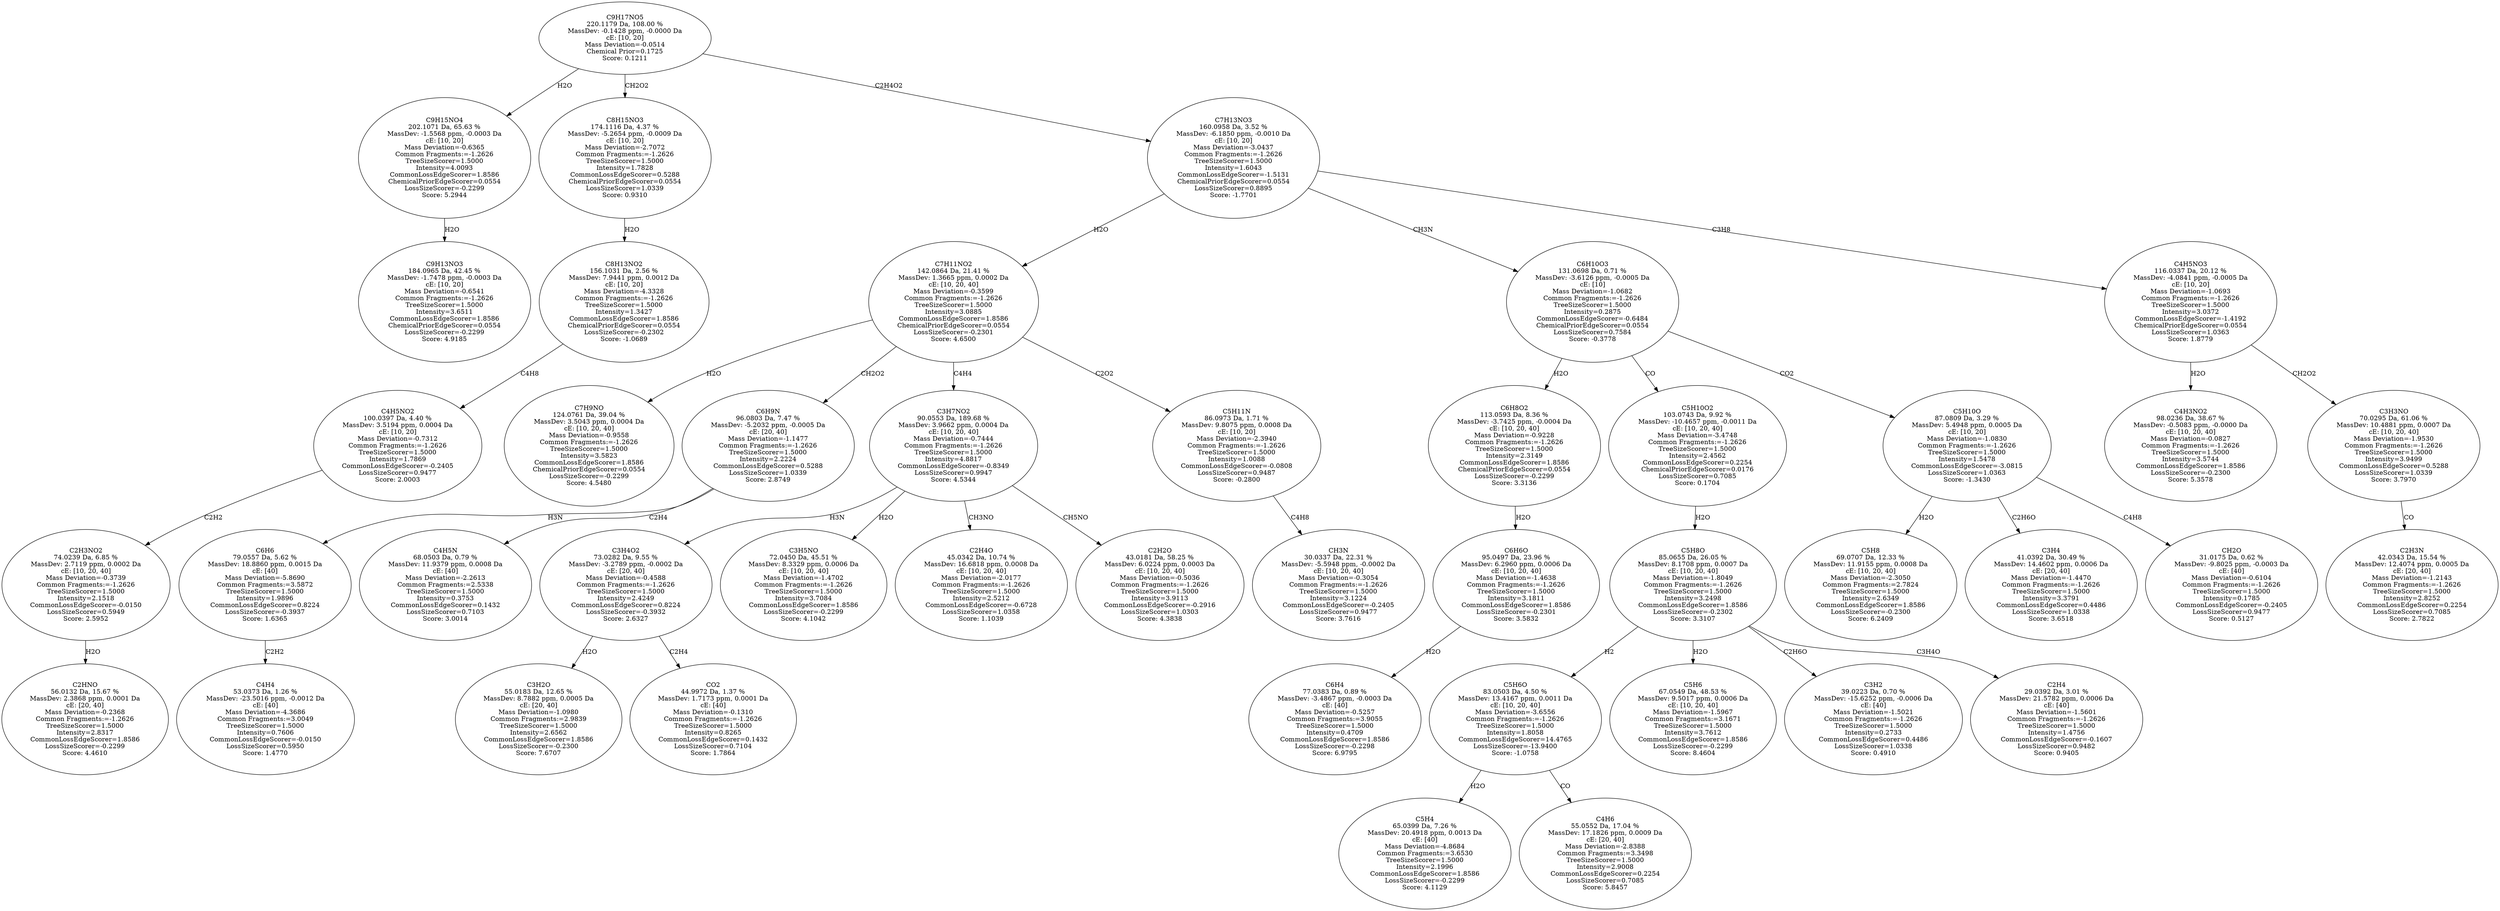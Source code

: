 strict digraph {
v1 [label="C9H13NO3\n184.0965 Da, 42.45 %\nMassDev: -1.7478 ppm, -0.0003 Da\ncE: [10, 20]\nMass Deviation=-0.6541\nCommon Fragments:=-1.2626\nTreeSizeScorer=1.5000\nIntensity=3.6511\nCommonLossEdgeScorer=1.8586\nChemicalPriorEdgeScorer=0.0554\nLossSizeScorer=-0.2299\nScore: 4.9185"];
v2 [label="C9H15NO4\n202.1071 Da, 65.63 %\nMassDev: -1.5568 ppm, -0.0003 Da\ncE: [10, 20]\nMass Deviation=-0.6365\nCommon Fragments:=-1.2626\nTreeSizeScorer=1.5000\nIntensity=4.0093\nCommonLossEdgeScorer=1.8586\nChemicalPriorEdgeScorer=0.0554\nLossSizeScorer=-0.2299\nScore: 5.2944"];
v3 [label="C2HNO\n56.0132 Da, 15.67 %\nMassDev: 2.3868 ppm, 0.0001 Da\ncE: [20, 40]\nMass Deviation=-0.2368\nCommon Fragments:=-1.2626\nTreeSizeScorer=1.5000\nIntensity=2.8317\nCommonLossEdgeScorer=1.8586\nLossSizeScorer=-0.2299\nScore: 4.4610"];
v4 [label="C2H3NO2\n74.0239 Da, 6.85 %\nMassDev: 2.7119 ppm, 0.0002 Da\ncE: [10, 20, 40]\nMass Deviation=-0.3739\nCommon Fragments:=-1.2626\nTreeSizeScorer=1.5000\nIntensity=2.1518\nCommonLossEdgeScorer=-0.0150\nLossSizeScorer=0.5949\nScore: 2.5952"];
v5 [label="C4H5NO2\n100.0397 Da, 4.40 %\nMassDev: 3.5194 ppm, 0.0004 Da\ncE: [10, 20]\nMass Deviation=-0.7312\nCommon Fragments:=-1.2626\nTreeSizeScorer=1.5000\nIntensity=1.7869\nCommonLossEdgeScorer=-0.2405\nLossSizeScorer=0.9477\nScore: 2.0003"];
v6 [label="C8H13NO2\n156.1031 Da, 2.56 %\nMassDev: 7.9441 ppm, 0.0012 Da\ncE: [10, 20]\nMass Deviation=-4.3328\nCommon Fragments:=-1.2626\nTreeSizeScorer=1.5000\nIntensity=1.3427\nCommonLossEdgeScorer=1.8586\nChemicalPriorEdgeScorer=0.0554\nLossSizeScorer=-0.2302\nScore: -1.0689"];
v7 [label="C8H15NO3\n174.1116 Da, 4.37 %\nMassDev: -5.2654 ppm, -0.0009 Da\ncE: [10, 20]\nMass Deviation=-2.7072\nCommon Fragments:=-1.2626\nTreeSizeScorer=1.5000\nIntensity=1.7828\nCommonLossEdgeScorer=0.5288\nChemicalPriorEdgeScorer=0.0554\nLossSizeScorer=1.0339\nScore: 0.9310"];
v8 [label="C7H9NO\n124.0761 Da, 39.04 %\nMassDev: 3.5043 ppm, 0.0004 Da\ncE: [10, 20, 40]\nMass Deviation=-0.9558\nCommon Fragments:=-1.2626\nTreeSizeScorer=1.5000\nIntensity=3.5823\nCommonLossEdgeScorer=1.8586\nChemicalPriorEdgeScorer=0.0554\nLossSizeScorer=-0.2299\nScore: 4.5480"];
v9 [label="C4H4\n53.0373 Da, 1.26 %\nMassDev: -23.5016 ppm, -0.0012 Da\ncE: [40]\nMass Deviation=-4.3686\nCommon Fragments:=3.0049\nTreeSizeScorer=1.5000\nIntensity=0.7606\nCommonLossEdgeScorer=-0.0150\nLossSizeScorer=0.5950\nScore: 1.4770"];
v10 [label="C6H6\n79.0557 Da, 5.62 %\nMassDev: 18.8860 ppm, 0.0015 Da\ncE: [40]\nMass Deviation=-5.8690\nCommon Fragments:=3.5872\nTreeSizeScorer=1.5000\nIntensity=1.9896\nCommonLossEdgeScorer=0.8224\nLossSizeScorer=-0.3937\nScore: 1.6365"];
v11 [label="C4H5N\n68.0503 Da, 0.79 %\nMassDev: 11.9379 ppm, 0.0008 Da\ncE: [40]\nMass Deviation=-2.2613\nCommon Fragments:=2.5338\nTreeSizeScorer=1.5000\nIntensity=0.3753\nCommonLossEdgeScorer=0.1432\nLossSizeScorer=0.7103\nScore: 3.0014"];
v12 [label="C6H9N\n96.0803 Da, 7.47 %\nMassDev: -5.2032 ppm, -0.0005 Da\ncE: [20, 40]\nMass Deviation=-1.1477\nCommon Fragments:=-1.2626\nTreeSizeScorer=1.5000\nIntensity=2.2224\nCommonLossEdgeScorer=0.5288\nLossSizeScorer=1.0339\nScore: 2.8749"];
v13 [label="C3H2O\n55.0183 Da, 12.65 %\nMassDev: 8.7882 ppm, 0.0005 Da\ncE: [20, 40]\nMass Deviation=-1.0980\nCommon Fragments:=2.9839\nTreeSizeScorer=1.5000\nIntensity=2.6562\nCommonLossEdgeScorer=1.8586\nLossSizeScorer=-0.2300\nScore: 7.6707"];
v14 [label="CO2\n44.9972 Da, 1.37 %\nMassDev: 1.7173 ppm, 0.0001 Da\ncE: [40]\nMass Deviation=-0.1310\nCommon Fragments:=-1.2626\nTreeSizeScorer=1.5000\nIntensity=0.8265\nCommonLossEdgeScorer=0.1432\nLossSizeScorer=0.7104\nScore: 1.7864"];
v15 [label="C3H4O2\n73.0282 Da, 9.55 %\nMassDev: -3.2789 ppm, -0.0002 Da\ncE: [20, 40]\nMass Deviation=-0.4588\nCommon Fragments:=-1.2626\nTreeSizeScorer=1.5000\nIntensity=2.4249\nCommonLossEdgeScorer=0.8224\nLossSizeScorer=-0.3932\nScore: 2.6327"];
v16 [label="C3H5NO\n72.0450 Da, 45.51 %\nMassDev: 8.3329 ppm, 0.0006 Da\ncE: [10, 20, 40]\nMass Deviation=-1.4702\nCommon Fragments:=-1.2626\nTreeSizeScorer=1.5000\nIntensity=3.7084\nCommonLossEdgeScorer=1.8586\nLossSizeScorer=-0.2299\nScore: 4.1042"];
v17 [label="C2H4O\n45.0342 Da, 10.74 %\nMassDev: 16.6818 ppm, 0.0008 Da\ncE: [10, 20, 40]\nMass Deviation=-2.0177\nCommon Fragments:=-1.2626\nTreeSizeScorer=1.5000\nIntensity=2.5212\nCommonLossEdgeScorer=-0.6728\nLossSizeScorer=1.0358\nScore: 1.1039"];
v18 [label="C2H2O\n43.0181 Da, 58.25 %\nMassDev: 6.0224 ppm, 0.0003 Da\ncE: [10, 20, 40]\nMass Deviation=-0.5036\nCommon Fragments:=-1.2626\nTreeSizeScorer=1.5000\nIntensity=3.9113\nCommonLossEdgeScorer=-0.2916\nLossSizeScorer=1.0303\nScore: 4.3838"];
v19 [label="C3H7NO2\n90.0553 Da, 189.68 %\nMassDev: 3.9662 ppm, 0.0004 Da\ncE: [10, 20, 40]\nMass Deviation=-0.7444\nCommon Fragments:=-1.2626\nTreeSizeScorer=1.5000\nIntensity=4.8817\nCommonLossEdgeScorer=-0.8349\nLossSizeScorer=0.9947\nScore: 4.5344"];
v20 [label="CH3N\n30.0337 Da, 22.31 %\nMassDev: -5.5948 ppm, -0.0002 Da\ncE: [10, 20, 40]\nMass Deviation=-0.3054\nCommon Fragments:=-1.2626\nTreeSizeScorer=1.5000\nIntensity=3.1224\nCommonLossEdgeScorer=-0.2405\nLossSizeScorer=0.9477\nScore: 3.7616"];
v21 [label="C5H11N\n86.0973 Da, 1.71 %\nMassDev: 9.8075 ppm, 0.0008 Da\ncE: [10, 20]\nMass Deviation=-2.3940\nCommon Fragments:=-1.2626\nTreeSizeScorer=1.5000\nIntensity=1.0088\nCommonLossEdgeScorer=-0.0808\nLossSizeScorer=0.9487\nScore: -0.2800"];
v22 [label="C7H11NO2\n142.0864 Da, 21.41 %\nMassDev: 1.3665 ppm, 0.0002 Da\ncE: [10, 20, 40]\nMass Deviation=-0.3599\nCommon Fragments:=-1.2626\nTreeSizeScorer=1.5000\nIntensity=3.0885\nCommonLossEdgeScorer=1.8586\nChemicalPriorEdgeScorer=0.0554\nLossSizeScorer=-0.2301\nScore: 4.6500"];
v23 [label="C6H4\n77.0383 Da, 0.89 %\nMassDev: -3.4867 ppm, -0.0003 Da\ncE: [40]\nMass Deviation=-0.5257\nCommon Fragments:=3.9055\nTreeSizeScorer=1.5000\nIntensity=0.4709\nCommonLossEdgeScorer=1.8586\nLossSizeScorer=-0.2298\nScore: 6.9795"];
v24 [label="C6H6O\n95.0497 Da, 23.96 %\nMassDev: 6.2960 ppm, 0.0006 Da\ncE: [10, 20, 40]\nMass Deviation=-1.4638\nCommon Fragments:=-1.2626\nTreeSizeScorer=1.5000\nIntensity=3.1811\nCommonLossEdgeScorer=1.8586\nLossSizeScorer=-0.2301\nScore: 3.5832"];
v25 [label="C6H8O2\n113.0593 Da, 8.36 %\nMassDev: -3.7425 ppm, -0.0004 Da\ncE: [10, 20, 40]\nMass Deviation=-0.9228\nCommon Fragments:=-1.2626\nTreeSizeScorer=1.5000\nIntensity=2.3149\nCommonLossEdgeScorer=1.8586\nChemicalPriorEdgeScorer=0.0554\nLossSizeScorer=-0.2299\nScore: 3.3136"];
v26 [label="C5H4\n65.0399 Da, 7.26 %\nMassDev: 20.4918 ppm, 0.0013 Da\ncE: [40]\nMass Deviation=-4.8684\nCommon Fragments:=3.6530\nTreeSizeScorer=1.5000\nIntensity=2.1996\nCommonLossEdgeScorer=1.8586\nLossSizeScorer=-0.2299\nScore: 4.1129"];
v27 [label="C4H6\n55.0552 Da, 17.04 %\nMassDev: 17.1826 ppm, 0.0009 Da\ncE: [20, 40]\nMass Deviation=-2.8388\nCommon Fragments:=3.3498\nTreeSizeScorer=1.5000\nIntensity=2.9008\nCommonLossEdgeScorer=0.2254\nLossSizeScorer=0.7085\nScore: 5.8457"];
v28 [label="C5H6O\n83.0503 Da, 4.50 %\nMassDev: 13.4167 ppm, 0.0011 Da\ncE: [10, 20, 40]\nMass Deviation=-3.6556\nCommon Fragments:=-1.2626\nTreeSizeScorer=1.5000\nIntensity=1.8058\nCommonLossEdgeScorer=14.4765\nLossSizeScorer=-13.9400\nScore: -1.0758"];
v29 [label="C5H6\n67.0549 Da, 48.53 %\nMassDev: 9.5017 ppm, 0.0006 Da\ncE: [10, 20, 40]\nMass Deviation=-1.5967\nCommon Fragments:=3.1671\nTreeSizeScorer=1.5000\nIntensity=3.7612\nCommonLossEdgeScorer=1.8586\nLossSizeScorer=-0.2299\nScore: 8.4604"];
v30 [label="C3H2\n39.0223 Da, 0.70 %\nMassDev: -15.6252 ppm, -0.0006 Da\ncE: [40]\nMass Deviation=-1.5021\nCommon Fragments:=-1.2626\nTreeSizeScorer=1.5000\nIntensity=0.2733\nCommonLossEdgeScorer=0.4486\nLossSizeScorer=1.0338\nScore: 0.4910"];
v31 [label="C2H4\n29.0392 Da, 3.01 %\nMassDev: 21.5782 ppm, 0.0006 Da\ncE: [40]\nMass Deviation=-1.5601\nCommon Fragments:=-1.2626\nTreeSizeScorer=1.5000\nIntensity=1.4756\nCommonLossEdgeScorer=-0.1607\nLossSizeScorer=0.9482\nScore: 0.9405"];
v32 [label="C5H8O\n85.0655 Da, 26.05 %\nMassDev: 8.1708 ppm, 0.0007 Da\ncE: [10, 20, 40]\nMass Deviation=-1.8049\nCommon Fragments:=-1.2626\nTreeSizeScorer=1.5000\nIntensity=3.2498\nCommonLossEdgeScorer=1.8586\nLossSizeScorer=-0.2302\nScore: 3.3107"];
v33 [label="C5H10O2\n103.0743 Da, 9.92 %\nMassDev: -10.4657 ppm, -0.0011 Da\ncE: [10, 20, 40]\nMass Deviation=-3.4748\nCommon Fragments:=-1.2626\nTreeSizeScorer=1.5000\nIntensity=2.4562\nCommonLossEdgeScorer=0.2254\nChemicalPriorEdgeScorer=0.0176\nLossSizeScorer=0.7085\nScore: 0.1704"];
v34 [label="C5H8\n69.0707 Da, 12.33 %\nMassDev: 11.9155 ppm, 0.0008 Da\ncE: [10, 20, 40]\nMass Deviation=-2.3050\nCommon Fragments:=2.7824\nTreeSizeScorer=1.5000\nIntensity=2.6349\nCommonLossEdgeScorer=1.8586\nLossSizeScorer=-0.2300\nScore: 6.2409"];
v35 [label="C3H4\n41.0392 Da, 30.49 %\nMassDev: 14.4602 ppm, 0.0006 Da\ncE: [20, 40]\nMass Deviation=-1.4470\nCommon Fragments:=-1.2626\nTreeSizeScorer=1.5000\nIntensity=3.3791\nCommonLossEdgeScorer=0.4486\nLossSizeScorer=1.0338\nScore: 3.6518"];
v36 [label="CH2O\n31.0175 Da, 0.62 %\nMassDev: -9.8025 ppm, -0.0003 Da\ncE: [40]\nMass Deviation=-0.6104\nCommon Fragments:=-1.2626\nTreeSizeScorer=1.5000\nIntensity=0.1785\nCommonLossEdgeScorer=-0.2405\nLossSizeScorer=0.9477\nScore: 0.5127"];
v37 [label="C5H10O\n87.0809 Da, 3.29 %\nMassDev: 5.4948 ppm, 0.0005 Da\ncE: [10, 20]\nMass Deviation=-1.0830\nCommon Fragments:=-1.2626\nTreeSizeScorer=1.5000\nIntensity=1.5478\nCommonLossEdgeScorer=-3.0815\nLossSizeScorer=1.0363\nScore: -1.3430"];
v38 [label="C6H10O3\n131.0698 Da, 0.71 %\nMassDev: -3.6126 ppm, -0.0005 Da\ncE: [10]\nMass Deviation=-1.0682\nCommon Fragments:=-1.2626\nTreeSizeScorer=1.5000\nIntensity=0.2875\nCommonLossEdgeScorer=-0.6484\nChemicalPriorEdgeScorer=0.0554\nLossSizeScorer=0.7584\nScore: -0.3778"];
v39 [label="C4H3NO2\n98.0236 Da, 38.67 %\nMassDev: -0.5083 ppm, -0.0000 Da\ncE: [10, 20, 40]\nMass Deviation=-0.0827\nCommon Fragments:=-1.2626\nTreeSizeScorer=1.5000\nIntensity=3.5744\nCommonLossEdgeScorer=1.8586\nLossSizeScorer=-0.2300\nScore: 5.3578"];
v40 [label="C2H3N\n42.0343 Da, 15.54 %\nMassDev: 12.4074 ppm, 0.0005 Da\ncE: [20, 40]\nMass Deviation=-1.2143\nCommon Fragments:=-1.2626\nTreeSizeScorer=1.5000\nIntensity=2.8252\nCommonLossEdgeScorer=0.2254\nLossSizeScorer=0.7085\nScore: 2.7822"];
v41 [label="C3H3NO\n70.0295 Da, 61.06 %\nMassDev: 10.4881 ppm, 0.0007 Da\ncE: [10, 20, 40]\nMass Deviation=-1.9530\nCommon Fragments:=-1.2626\nTreeSizeScorer=1.5000\nIntensity=3.9499\nCommonLossEdgeScorer=0.5288\nLossSizeScorer=1.0339\nScore: 3.7970"];
v42 [label="C4H5NO3\n116.0337 Da, 20.12 %\nMassDev: -4.0841 ppm, -0.0005 Da\ncE: [10, 20]\nMass Deviation=-1.0693\nCommon Fragments:=-1.2626\nTreeSizeScorer=1.5000\nIntensity=3.0372\nCommonLossEdgeScorer=-1.4192\nChemicalPriorEdgeScorer=0.0554\nLossSizeScorer=1.0363\nScore: 1.8779"];
v43 [label="C7H13NO3\n160.0958 Da, 3.52 %\nMassDev: -6.1850 ppm, -0.0010 Da\ncE: [10, 20]\nMass Deviation=-3.0437\nCommon Fragments:=-1.2626\nTreeSizeScorer=1.5000\nIntensity=1.6043\nCommonLossEdgeScorer=-1.5131\nChemicalPriorEdgeScorer=0.0554\nLossSizeScorer=0.8895\nScore: -1.7701"];
v44 [label="C9H17NO5\n220.1179 Da, 108.00 %\nMassDev: -0.1428 ppm, -0.0000 Da\ncE: [10, 20]\nMass Deviation=-0.0514\nChemical Prior=0.1725\nScore: 0.1211"];
v2 -> v1 [label="H2O"];
v44 -> v2 [label="H2O"];
v4 -> v3 [label="H2O"];
v5 -> v4 [label="C2H2"];
v6 -> v5 [label="C4H8"];
v7 -> v6 [label="H2O"];
v44 -> v7 [label="CH2O2"];
v22 -> v8 [label="H2O"];
v10 -> v9 [label="C2H2"];
v12 -> v10 [label="H3N"];
v12 -> v11 [label="C2H4"];
v22 -> v12 [label="CH2O2"];
v15 -> v13 [label="H2O"];
v15 -> v14 [label="C2H4"];
v19 -> v15 [label="H3N"];
v19 -> v16 [label="H2O"];
v19 -> v17 [label="CH3NO"];
v19 -> v18 [label="CH5NO"];
v22 -> v19 [label="C4H4"];
v21 -> v20 [label="C4H8"];
v22 -> v21 [label="C2O2"];
v43 -> v22 [label="H2O"];
v24 -> v23 [label="H2O"];
v25 -> v24 [label="H2O"];
v38 -> v25 [label="H2O"];
v28 -> v26 [label="H2O"];
v28 -> v27 [label="CO"];
v32 -> v28 [label="H2"];
v32 -> v29 [label="H2O"];
v32 -> v30 [label="C2H6O"];
v32 -> v31 [label="C3H4O"];
v33 -> v32 [label="H2O"];
v38 -> v33 [label="CO"];
v37 -> v34 [label="H2O"];
v37 -> v35 [label="C2H6O"];
v37 -> v36 [label="C4H8"];
v38 -> v37 [label="CO2"];
v43 -> v38 [label="CH3N"];
v42 -> v39 [label="H2O"];
v41 -> v40 [label="CO"];
v42 -> v41 [label="CH2O2"];
v43 -> v42 [label="C3H8"];
v44 -> v43 [label="C2H4O2"];
}